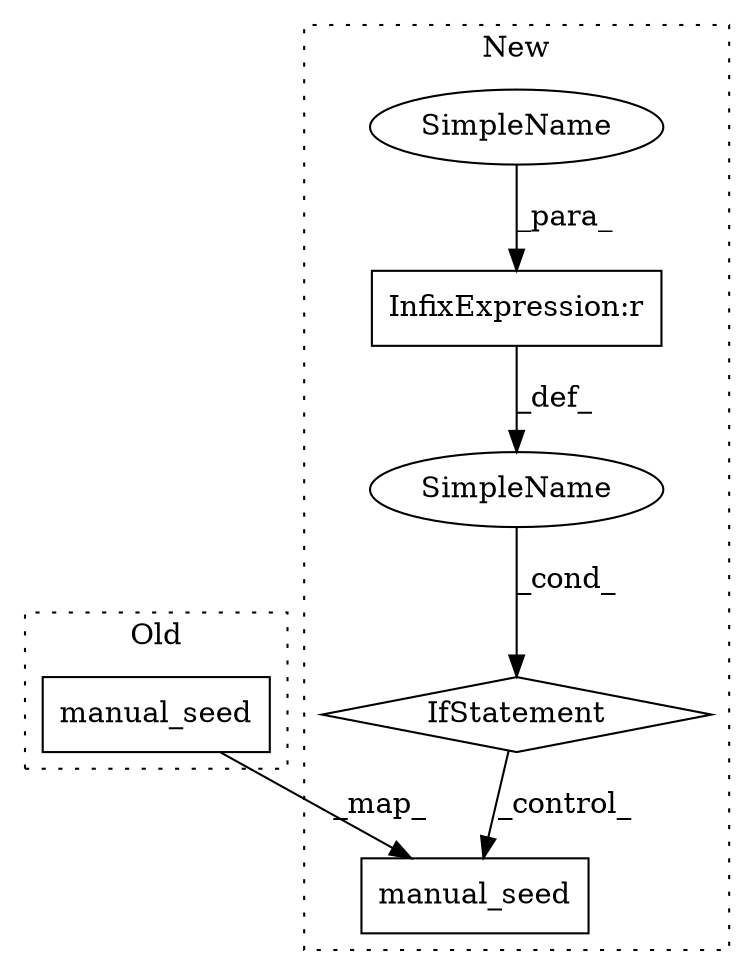 digraph G {
subgraph cluster0 {
1 [label="manual_seed" a="32" s="2577,2593" l="12,1" shape="box"];
label = "Old";
style="dotted";
}
subgraph cluster1 {
2 [label="manual_seed" a="32" s="2667,2683" l="12,1" shape="box"];
3 [label="IfStatement" a="25" s="2635,2651" l="4,2" shape="diamond"];
4 [label="InfixExpression:r" a="27" s="2643" l="4" shape="box"];
5 [label="SimpleName" a="42" s="" l="" shape="ellipse"];
6 [label="SimpleName" a="42" s="2639" l="4" shape="ellipse"];
label = "New";
style="dotted";
}
1 -> 2 [label="_map_"];
3 -> 2 [label="_control_"];
4 -> 5 [label="_def_"];
5 -> 3 [label="_cond_"];
6 -> 4 [label="_para_"];
}